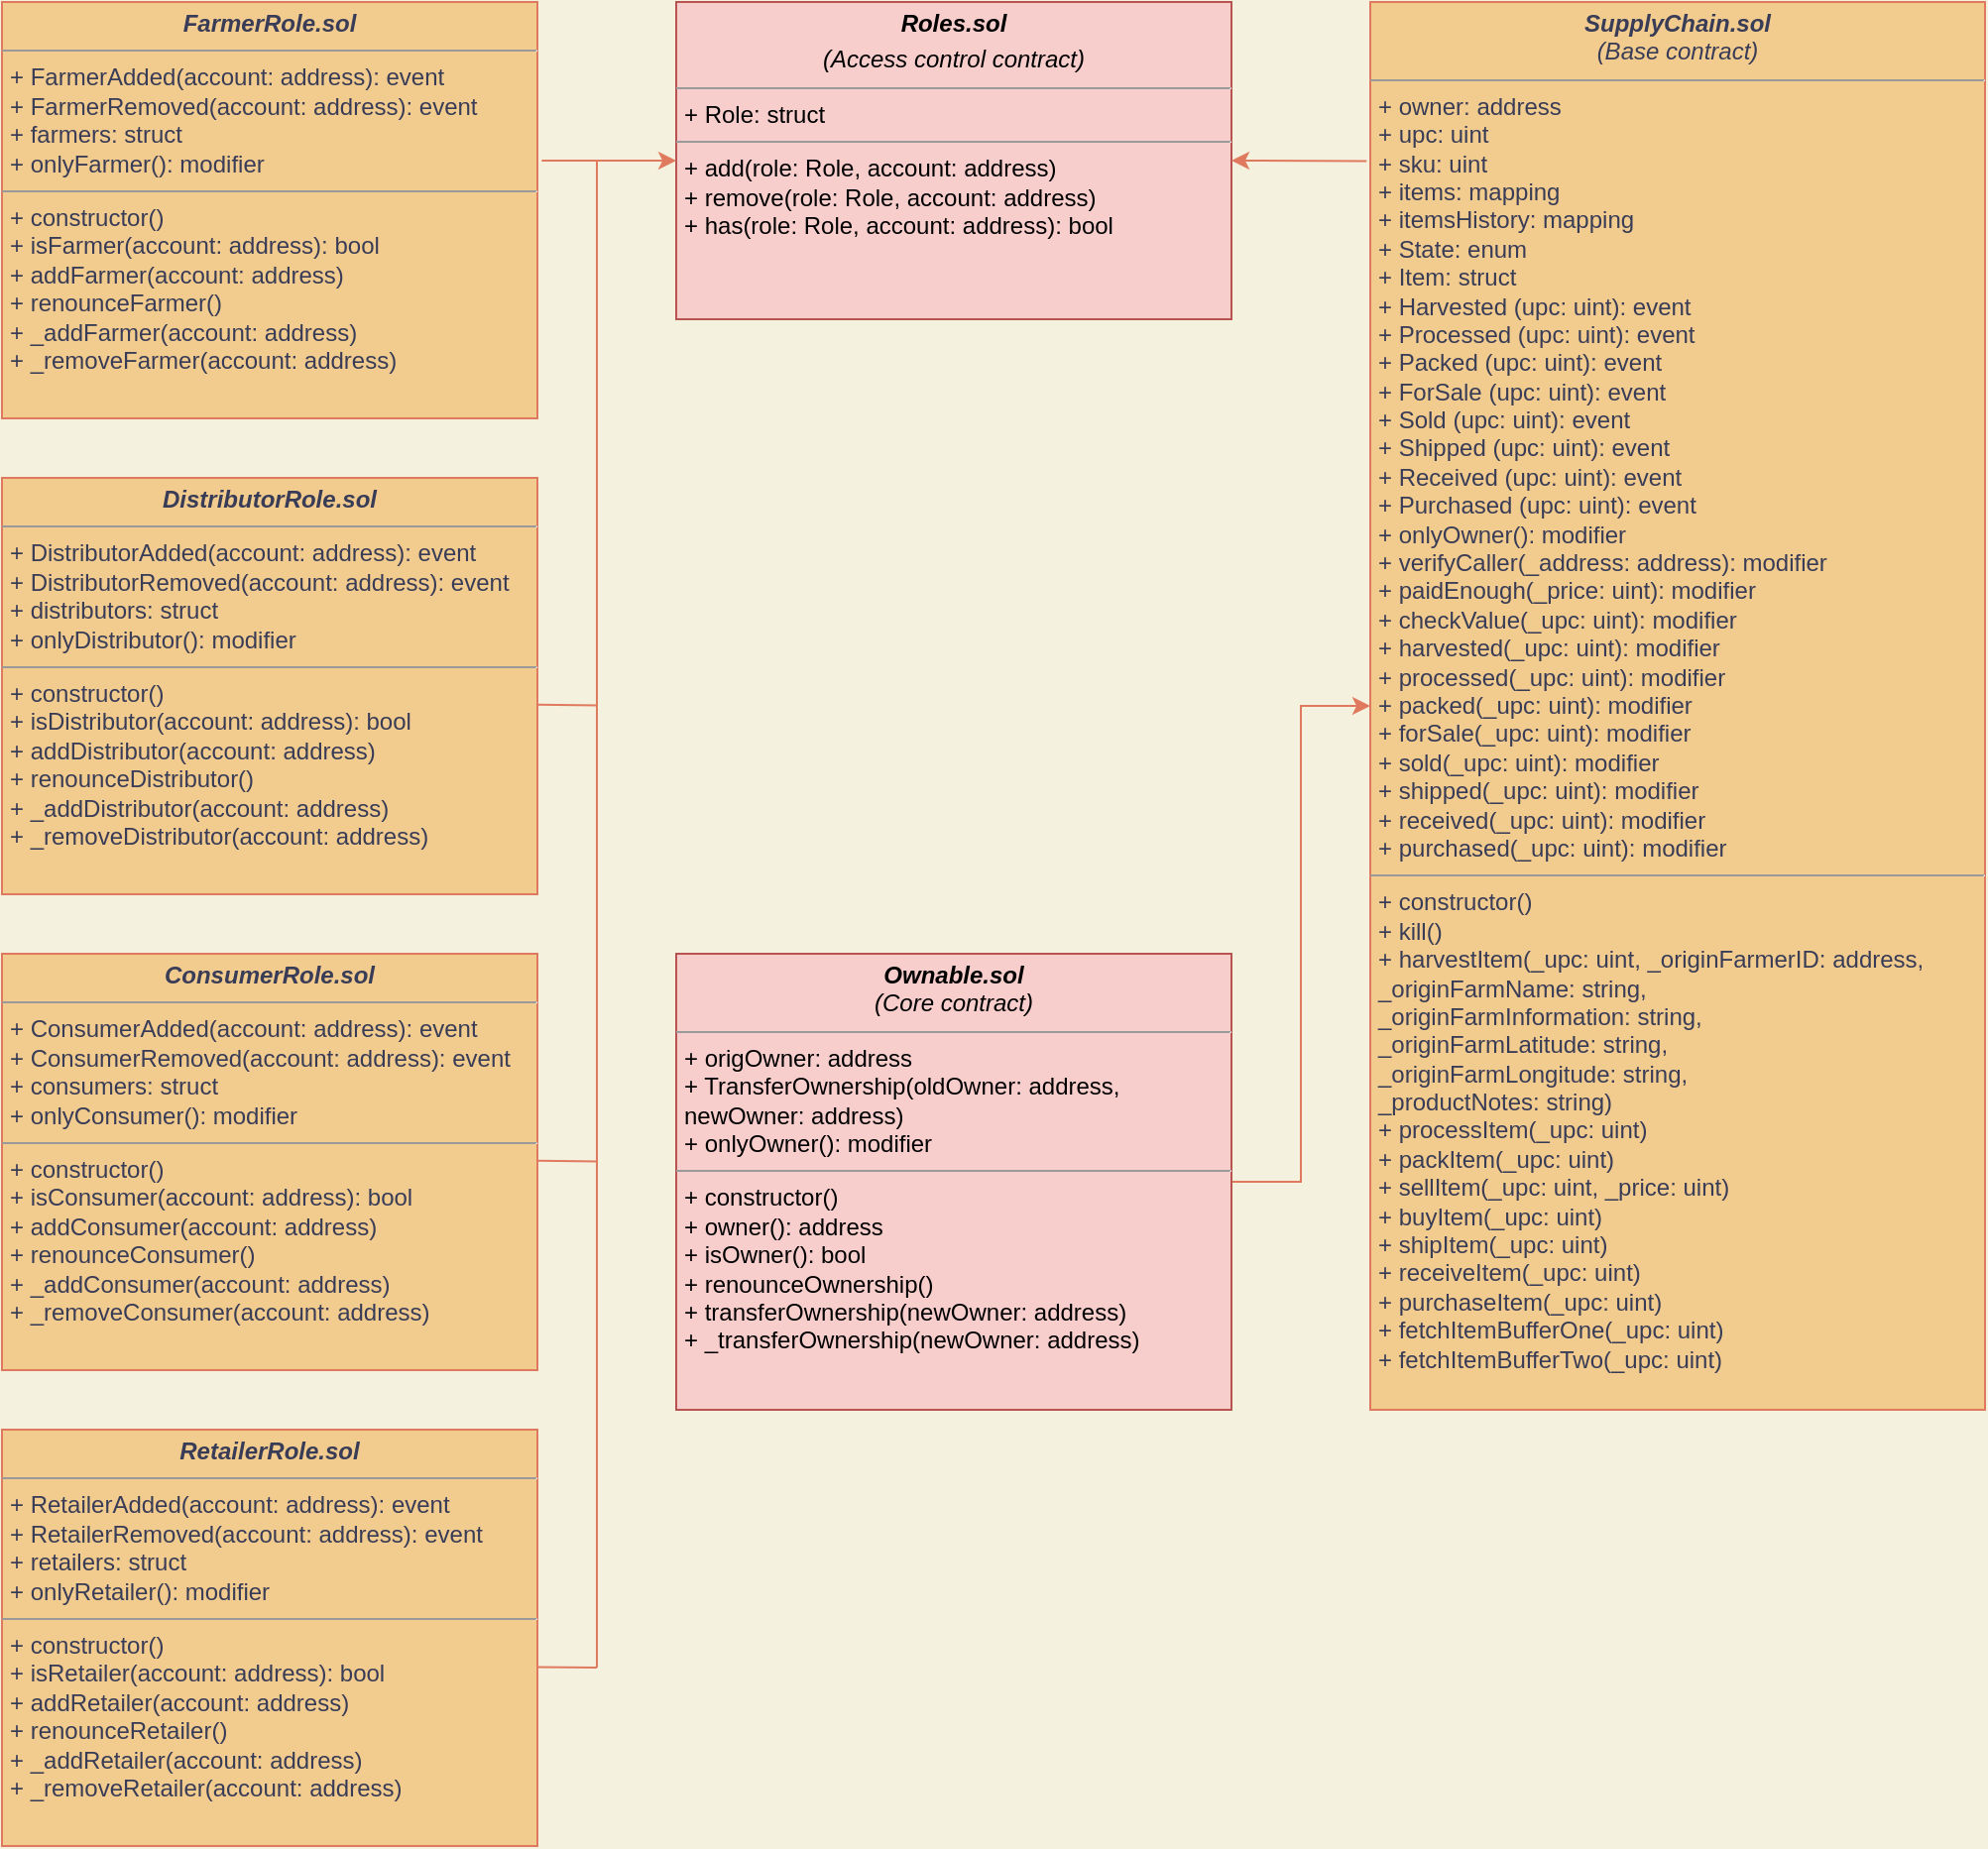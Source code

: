 <mxfile version="20.2.3" type="device"><diagram id="xYUUku7HgV5YAB6wgFie" name="Page-1"><mxGraphModel dx="1326" dy="1001" grid="1" gridSize="10" guides="1" tooltips="1" connect="1" arrows="1" fold="1" page="1" pageScale="1" pageWidth="1100" pageHeight="850" background="#F4F1DE" math="0" shadow="0"><root><mxCell id="0"/><mxCell id="1" parent="0"/><mxCell id="A6SLasvJ6s8DPCqXCVv--1" value="&lt;p style=&quot;margin:0px;margin-top:4px;text-align:center;&quot;&gt;&lt;i&gt;&lt;b&gt;FarmerRole.sol&lt;/b&gt;&lt;/i&gt;&lt;/p&gt;&lt;hr size=&quot;1&quot;&gt;&lt;p style=&quot;margin:0px;margin-left:4px;&quot;&gt;+ FarmerAdded(account: address): event&lt;br&gt;+ FarmerRemoved(account: address): event&lt;/p&gt;&lt;p style=&quot;margin:0px;margin-left:4px;&quot;&gt;+ farmers: struct&lt;/p&gt;&lt;p style=&quot;margin:0px;margin-left:4px;&quot;&gt;+ onlyFarmer(): modifier&lt;/p&gt;&lt;hr size=&quot;1&quot;&gt;&lt;p style=&quot;margin:0px;margin-left:4px;&quot;&gt;+ constructor()&lt;br&gt;+ isFarmer(account: address): bool&lt;/p&gt;&lt;p style=&quot;margin:0px;margin-left:4px;&quot;&gt;+ addFarmer(account: address)&lt;/p&gt;&lt;p style=&quot;margin:0px;margin-left:4px;&quot;&gt;+ renounceFarmer()&lt;/p&gt;&lt;p style=&quot;margin:0px;margin-left:4px;&quot;&gt;+ _addFarmer(account: address)&lt;/p&gt;&lt;p style=&quot;margin:0px;margin-left:4px;&quot;&gt;+ _removeFarmer(account: address)&lt;/p&gt;" style="verticalAlign=top;align=left;overflow=fill;fontSize=12;fontFamily=Helvetica;html=1;fontColor=#393C56;strokeColor=#E07A5F;fillColor=#F2CC8F;" vertex="1" parent="1"><mxGeometry x="40" y="40" width="270" height="210" as="geometry"/></mxCell><mxCell id="A6SLasvJ6s8DPCqXCVv--2" value="&lt;p style=&quot;margin:0px;margin-top:4px;text-align:center;&quot;&gt;&lt;i&gt;&lt;b&gt;DistributorRole.sol&lt;/b&gt;&lt;/i&gt;&lt;/p&gt;&lt;hr size=&quot;1&quot;&gt;&lt;p style=&quot;margin:0px;margin-left:4px;&quot;&gt;+ DistributorAdded(account: address): event&lt;br&gt;+ DistributorRemoved(account: address): event&lt;/p&gt;&lt;p style=&quot;margin:0px;margin-left:4px;&quot;&gt;+ distributors: struct&lt;/p&gt;&lt;p style=&quot;margin:0px;margin-left:4px;&quot;&gt;+ onlyDistributor(): modifier&lt;/p&gt;&lt;hr size=&quot;1&quot;&gt;&lt;p style=&quot;margin:0px;margin-left:4px;&quot;&gt;+ constructor()&lt;br&gt;+ isDistributor(account: address): bool&lt;/p&gt;&lt;p style=&quot;margin:0px;margin-left:4px;&quot;&gt;+ addDistributor(account: address)&lt;/p&gt;&lt;p style=&quot;margin:0px;margin-left:4px;&quot;&gt;+ renounceDistributor()&lt;/p&gt;&lt;p style=&quot;margin:0px;margin-left:4px;&quot;&gt;+ _addDistributor(account: address)&lt;/p&gt;&lt;p style=&quot;margin:0px;margin-left:4px;&quot;&gt;+ _removeDistributor(account: address)&lt;/p&gt;" style="verticalAlign=top;align=left;overflow=fill;fontSize=12;fontFamily=Helvetica;html=1;fontColor=#393C56;strokeColor=#E07A5F;fillColor=#F2CC8F;" vertex="1" parent="1"><mxGeometry x="40" y="280" width="270" height="210" as="geometry"/></mxCell><mxCell id="A6SLasvJ6s8DPCqXCVv--3" value="&lt;p style=&quot;margin:0px;margin-top:4px;text-align:center;&quot;&gt;&lt;i&gt;&lt;b&gt;ConsumerRole.sol&lt;/b&gt;&lt;/i&gt;&lt;/p&gt;&lt;hr size=&quot;1&quot;&gt;&lt;p style=&quot;margin:0px;margin-left:4px;&quot;&gt;+ ConsumerAdded(account: address): event&lt;br&gt;+ ConsumerRemoved(account: address): event&lt;/p&gt;&lt;p style=&quot;margin:0px;margin-left:4px;&quot;&gt;+ consumers: struct&lt;/p&gt;&lt;p style=&quot;margin:0px;margin-left:4px;&quot;&gt;+ onlyConsumer(): modifier&lt;/p&gt;&lt;hr size=&quot;1&quot;&gt;&lt;p style=&quot;margin:0px;margin-left:4px;&quot;&gt;+ constructor()&lt;br&gt;+ isConsumer(account: address): bool&lt;/p&gt;&lt;p style=&quot;margin:0px;margin-left:4px;&quot;&gt;+ addConsumer(account: address)&lt;/p&gt;&lt;p style=&quot;margin:0px;margin-left:4px;&quot;&gt;+ renounceConsumer()&lt;/p&gt;&lt;p style=&quot;margin:0px;margin-left:4px;&quot;&gt;+ _addConsumer(account: address)&lt;/p&gt;&lt;p style=&quot;margin:0px;margin-left:4px;&quot;&gt;+ _removeConsumer(account: address)&lt;/p&gt;" style="verticalAlign=top;align=left;overflow=fill;fontSize=12;fontFamily=Helvetica;html=1;fontColor=#393C56;strokeColor=#E07A5F;fillColor=#F2CC8F;" vertex="1" parent="1"><mxGeometry x="40" y="520" width="270" height="210" as="geometry"/></mxCell><mxCell id="A6SLasvJ6s8DPCqXCVv--4" value="&lt;p style=&quot;margin:0px;margin-top:4px;text-align:center;&quot;&gt;&lt;i&gt;&lt;b&gt;RetailerRole.sol&lt;/b&gt;&lt;/i&gt;&lt;/p&gt;&lt;hr size=&quot;1&quot;&gt;&lt;p style=&quot;margin:0px;margin-left:4px;&quot;&gt;+ RetailerAdded(account: address): event&lt;br&gt;+ RetailerRemoved(account: address): event&lt;/p&gt;&lt;p style=&quot;margin:0px;margin-left:4px;&quot;&gt;+ retailers: struct&lt;/p&gt;&lt;p style=&quot;margin:0px;margin-left:4px;&quot;&gt;+ onlyRetailer(): modifier&lt;/p&gt;&lt;hr size=&quot;1&quot;&gt;&lt;p style=&quot;margin:0px;margin-left:4px;&quot;&gt;+ constructor()&lt;br&gt;+ isRetailer(account: address): bool&lt;/p&gt;&lt;p style=&quot;margin:0px;margin-left:4px;&quot;&gt;+ addRetailer(account: address)&lt;/p&gt;&lt;p style=&quot;margin:0px;margin-left:4px;&quot;&gt;+ renounceRetailer()&lt;/p&gt;&lt;p style=&quot;margin:0px;margin-left:4px;&quot;&gt;+ _addRetailer(account: address)&lt;/p&gt;&lt;p style=&quot;margin:0px;margin-left:4px;&quot;&gt;+ _removeRetailer(account: address)&lt;/p&gt;" style="verticalAlign=top;align=left;overflow=fill;fontSize=12;fontFamily=Helvetica;html=1;fontColor=#393C56;strokeColor=#E07A5F;fillColor=#F2CC8F;" vertex="1" parent="1"><mxGeometry x="40" y="760" width="270" height="210" as="geometry"/></mxCell><mxCell id="A6SLasvJ6s8DPCqXCVv--5" value="&lt;p style=&quot;margin:0px;margin-top:4px;text-align:center;&quot;&gt;&lt;i&gt;&lt;b&gt;Roles.sol&lt;/b&gt;&lt;/i&gt;&lt;/p&gt;&lt;p style=&quot;margin:0px;margin-top:4px;text-align:center;&quot;&gt;&lt;i&gt;(Access control contract)&lt;/i&gt;&lt;/p&gt;&lt;hr size=&quot;1&quot;&gt;&lt;p style=&quot;margin:0px;margin-left:4px;&quot;&gt;+ Role: struct&lt;br&gt;&lt;/p&gt;&lt;hr size=&quot;1&quot;&gt;&lt;p style=&quot;margin:0px;margin-left:4px;&quot;&gt;+ add(role: Role, account: address)&lt;/p&gt;&lt;p style=&quot;margin:0px;margin-left:4px;&quot;&gt;+ remove(role: Role, account: address)&lt;/p&gt;&lt;p style=&quot;margin:0px;margin-left:4px;&quot;&gt;+ has(role: Role, account: address): bool&lt;/p&gt;" style="verticalAlign=top;align=left;overflow=fill;fontSize=12;fontFamily=Helvetica;html=1;strokeColor=#b85450;fillColor=#f8cecc;" vertex="1" parent="1"><mxGeometry x="380" y="40" width="280" height="160" as="geometry"/></mxCell><mxCell id="A6SLasvJ6s8DPCqXCVv--6" value="&lt;p style=&quot;margin:0px;margin-top:4px;text-align:center;&quot;&gt;&lt;i&gt;&lt;b&gt;SupplyChain.sol&lt;/b&gt;&lt;br&gt;(Base contract)&lt;/i&gt;&lt;/p&gt;&lt;hr size=&quot;1&quot;&gt;&lt;p style=&quot;margin:0px;margin-left:4px;&quot;&gt;+ owner: address&lt;/p&gt;&lt;p style=&quot;margin:0px;margin-left:4px;&quot;&gt;+ upc: uint&lt;/p&gt;&lt;p style=&quot;margin:0px;margin-left:4px;&quot;&gt;+ sku: uint&lt;/p&gt;&lt;p style=&quot;margin:0px;margin-left:4px;&quot;&gt;+ items: mapping&lt;/p&gt;&lt;p style=&quot;margin:0px;margin-left:4px;&quot;&gt;+ itemsHistory: mapping&lt;/p&gt;&lt;p style=&quot;margin:0px;margin-left:4px;&quot;&gt;+ State: enum&lt;/p&gt;&lt;p style=&quot;margin:0px;margin-left:4px;&quot;&gt;+ Item: struct&lt;/p&gt;&lt;p style=&quot;margin:0px;margin-left:4px;&quot;&gt;+ Harvested (upc: uint): event&lt;/p&gt;&lt;p style=&quot;margin:0px;margin-left:4px;&quot;&gt;+ Processed (upc: uint): event&lt;/p&gt;&lt;p style=&quot;margin:0px;margin-left:4px;&quot;&gt;+ Packed (upc: uint): event&lt;/p&gt;&lt;p style=&quot;margin:0px;margin-left:4px;&quot;&gt;+ ForSale (upc: uint): event&lt;/p&gt;&lt;p style=&quot;margin:0px;margin-left:4px;&quot;&gt;+ Sold (upc: uint): event&lt;/p&gt;&lt;p style=&quot;margin:0px;margin-left:4px;&quot;&gt;+ Shipped (upc: uint): event&lt;/p&gt;&lt;p style=&quot;margin:0px;margin-left:4px;&quot;&gt;+ Received (upc: uint): event&lt;/p&gt;&lt;p style=&quot;margin:0px;margin-left:4px;&quot;&gt;+ Purchased (upc: uint): event&lt;/p&gt;&lt;p style=&quot;margin:0px;margin-left:4px;&quot;&gt;+ onlyOwner(): modifier&lt;/p&gt;&lt;p style=&quot;margin:0px;margin-left:4px;&quot;&gt;+ verifyCaller(_address: address): modifier&lt;/p&gt;&lt;p style=&quot;margin:0px;margin-left:4px;&quot;&gt;+ paidEnough(_price: uint): modifier&lt;/p&gt;&lt;p style=&quot;margin:0px;margin-left:4px;&quot;&gt;+ checkValue(_upc: uint): modifier&lt;/p&gt;&lt;p style=&quot;margin:0px;margin-left:4px;&quot;&gt;+ harvested(_upc: uint): modifier&lt;/p&gt;&lt;p style=&quot;margin:0px;margin-left:4px;&quot;&gt;+ processed(_upc: uint): modifier&lt;/p&gt;&lt;p style=&quot;margin:0px;margin-left:4px;&quot;&gt;+ packed(_upc: uint): modifier&lt;/p&gt;&lt;p style=&quot;margin:0px;margin-left:4px;&quot;&gt;+ forSale(_upc: uint): modifier&lt;/p&gt;&lt;p style=&quot;margin:0px;margin-left:4px;&quot;&gt;+ sold(_upc: uint): modifier&lt;/p&gt;&lt;p style=&quot;margin:0px;margin-left:4px;&quot;&gt;+ shipped(_upc: uint): modifier&lt;/p&gt;&lt;p style=&quot;margin:0px;margin-left:4px;&quot;&gt;+ received(_upc: uint): modifier&lt;/p&gt;&lt;p style=&quot;margin:0px;margin-left:4px;&quot;&gt;+ purchased(_upc: uint): modifier&lt;/p&gt;&lt;hr size=&quot;1&quot;&gt;&lt;p style=&quot;margin:0px;margin-left:4px;&quot;&gt;+ constructor()&lt;/p&gt;&lt;p style=&quot;margin:0px;margin-left:4px;&quot;&gt;+ kill()&lt;/p&gt;&lt;p style=&quot;margin:0px;margin-left:4px;&quot;&gt;+ harvestItem(_upc: uint, _originFarmerID: address,&amp;nbsp;&lt;/p&gt;&lt;p style=&quot;margin:0px;margin-left:4px;&quot;&gt;_originFarmName: string,&lt;/p&gt;&lt;p style=&quot;margin:0px;margin-left:4px;&quot;&gt;_originFarmInformation: string,&lt;/p&gt;&lt;p style=&quot;margin:0px;margin-left:4px;&quot;&gt;_originFarmLatitude: string,&lt;/p&gt;&lt;p style=&quot;margin:0px;margin-left:4px;&quot;&gt;_originFarmLongitude: string,&lt;/p&gt;&lt;p style=&quot;margin:0px;margin-left:4px;&quot;&gt;_productNotes: string)&lt;/p&gt;&lt;p style=&quot;margin:0px;margin-left:4px;&quot;&gt;+ processItem(_upc: uint)&lt;/p&gt;&lt;p style=&quot;margin:0px;margin-left:4px;&quot;&gt;+ packItem(_upc: uint)&lt;/p&gt;&lt;p style=&quot;margin:0px;margin-left:4px;&quot;&gt;+ sellItem(_upc: uint, _price: uint)&lt;/p&gt;&lt;p style=&quot;margin:0px;margin-left:4px;&quot;&gt;+ buyItem(_upc: uint)&lt;/p&gt;&lt;p style=&quot;margin:0px;margin-left:4px;&quot;&gt;+ shipItem(_upc: uint)&lt;/p&gt;&lt;p style=&quot;margin:0px;margin-left:4px;&quot;&gt;+ receiveItem(_upc: uint)&lt;/p&gt;&lt;p style=&quot;margin:0px;margin-left:4px;&quot;&gt;+ purchaseItem(_upc: uint)&lt;/p&gt;&lt;p style=&quot;margin:0px;margin-left:4px;&quot;&gt;+ fetchItemBufferOne(_upc: uint)&lt;/p&gt;&lt;p style=&quot;margin:0px;margin-left:4px;&quot;&gt;+ fetchItemBufferTwo(_upc: uint)&lt;/p&gt;" style="verticalAlign=top;align=left;overflow=fill;fontSize=12;fontFamily=Helvetica;html=1;fontColor=#393C56;strokeColor=#E07A5F;fillColor=#F2CC8F;" vertex="1" parent="1"><mxGeometry x="730" y="40" width="310" height="710" as="geometry"/></mxCell><mxCell id="A6SLasvJ6s8DPCqXCVv--10" value="" style="edgeStyle=orthogonalEdgeStyle;rounded=0;orthogonalLoop=1;jettySize=auto;html=1;fontColor=#393C56;strokeColor=#E07A5F;fillColor=#F2CC8F;" edge="1" parent="1" source="A6SLasvJ6s8DPCqXCVv--7" target="A6SLasvJ6s8DPCqXCVv--6"><mxGeometry relative="1" as="geometry"/></mxCell><mxCell id="A6SLasvJ6s8DPCqXCVv--7" value="&lt;p style=&quot;margin:0px;margin-top:4px;text-align:center;&quot;&gt;&lt;i&gt;&lt;b&gt;Ownable.sol&lt;/b&gt;&lt;br&gt;(Core contract)&lt;/i&gt;&lt;/p&gt;&lt;hr size=&quot;1&quot;&gt;&lt;p style=&quot;margin:0px;margin-left:4px;&quot;&gt;+ origOwner: address&lt;br&gt;&lt;/p&gt;&lt;p style=&quot;margin:0px;margin-left:4px;&quot;&gt;+ TransferOwnership(oldOwner: address,&lt;/p&gt;&lt;p style=&quot;margin:0px;margin-left:4px;&quot;&gt;newOwner: address)&lt;/p&gt;&lt;p style=&quot;margin:0px;margin-left:4px;&quot;&gt;+ onlyOwner(): modifier&lt;/p&gt;&lt;hr size=&quot;1&quot;&gt;&lt;p style=&quot;margin:0px;margin-left:4px;&quot;&gt;+ constructor()&lt;/p&gt;&lt;p style=&quot;margin:0px;margin-left:4px;&quot;&gt;+ owner(): address&lt;/p&gt;&lt;p style=&quot;margin:0px;margin-left:4px;&quot;&gt;+ isOwner(): bool&lt;/p&gt;&lt;p style=&quot;margin:0px;margin-left:4px;&quot;&gt;+ renounceOwnership()&lt;/p&gt;&lt;p style=&quot;margin:0px;margin-left:4px;&quot;&gt;+ transferOwnership(newOwner: address)&lt;/p&gt;&lt;p style=&quot;margin:0px;margin-left:4px;&quot;&gt;+ _transferOwnership(newOwner: address)&lt;/p&gt;" style="verticalAlign=top;align=left;overflow=fill;fontSize=12;fontFamily=Helvetica;html=1;strokeColor=#b85450;fillColor=#f8cecc;" vertex="1" parent="1"><mxGeometry x="380" y="520" width="280" height="230" as="geometry"/></mxCell><mxCell id="A6SLasvJ6s8DPCqXCVv--11" value="" style="endArrow=classic;html=1;rounded=0;fontColor=#393C56;strokeColor=#E07A5F;fillColor=#F2CC8F;exitX=-0.006;exitY=0.113;exitDx=0;exitDy=0;exitPerimeter=0;entryX=1;entryY=0.5;entryDx=0;entryDy=0;" edge="1" parent="1" source="A6SLasvJ6s8DPCqXCVv--6" target="A6SLasvJ6s8DPCqXCVv--5"><mxGeometry width="50" height="50" relative="1" as="geometry"><mxPoint x="540" y="330" as="sourcePoint"/><mxPoint x="590" y="280" as="targetPoint"/></mxGeometry></mxCell><mxCell id="A6SLasvJ6s8DPCqXCVv--12" value="" style="endArrow=classic;html=1;rounded=0;fontColor=#393C56;strokeColor=#E07A5F;fillColor=#F2CC8F;exitX=1.008;exitY=0.381;exitDx=0;exitDy=0;exitPerimeter=0;" edge="1" parent="1" source="A6SLasvJ6s8DPCqXCVv--1"><mxGeometry width="50" height="50" relative="1" as="geometry"><mxPoint x="320" y="120" as="sourcePoint"/><mxPoint x="380" y="120" as="targetPoint"/></mxGeometry></mxCell><mxCell id="A6SLasvJ6s8DPCqXCVv--13" value="" style="endArrow=none;html=1;rounded=0;fontColor=#393C56;strokeColor=#E07A5F;fillColor=#F2CC8F;" edge="1" parent="1"><mxGeometry width="50" height="50" relative="1" as="geometry"><mxPoint x="340" y="880" as="sourcePoint"/><mxPoint x="340" y="120" as="targetPoint"/></mxGeometry></mxCell><mxCell id="A6SLasvJ6s8DPCqXCVv--14" value="" style="endArrow=none;html=1;rounded=0;fontColor=#393C56;strokeColor=#E07A5F;fillColor=#F2CC8F;exitX=0.999;exitY=0.57;exitDx=0;exitDy=0;exitPerimeter=0;" edge="1" parent="1" source="A6SLasvJ6s8DPCqXCVv--4"><mxGeometry width="50" height="50" relative="1" as="geometry"><mxPoint x="320" y="880" as="sourcePoint"/><mxPoint x="340" y="880" as="targetPoint"/></mxGeometry></mxCell><mxCell id="A6SLasvJ6s8DPCqXCVv--15" value="" style="endArrow=none;html=1;rounded=0;fontColor=#393C56;strokeColor=#E07A5F;fillColor=#F2CC8F;exitX=0.999;exitY=0.57;exitDx=0;exitDy=0;exitPerimeter=0;" edge="1" parent="1"><mxGeometry width="50" height="50" relative="1" as="geometry"><mxPoint x="310" y="624.41" as="sourcePoint"/><mxPoint x="340.27" y="624.71" as="targetPoint"/></mxGeometry></mxCell><mxCell id="A6SLasvJ6s8DPCqXCVv--16" value="" style="endArrow=none;html=1;rounded=0;fontColor=#393C56;strokeColor=#E07A5F;fillColor=#F2CC8F;exitX=0.999;exitY=0.57;exitDx=0;exitDy=0;exitPerimeter=0;" edge="1" parent="1"><mxGeometry width="50" height="50" relative="1" as="geometry"><mxPoint x="310" y="394.41" as="sourcePoint"/><mxPoint x="340.27" y="394.71" as="targetPoint"/></mxGeometry></mxCell></root></mxGraphModel></diagram></mxfile>